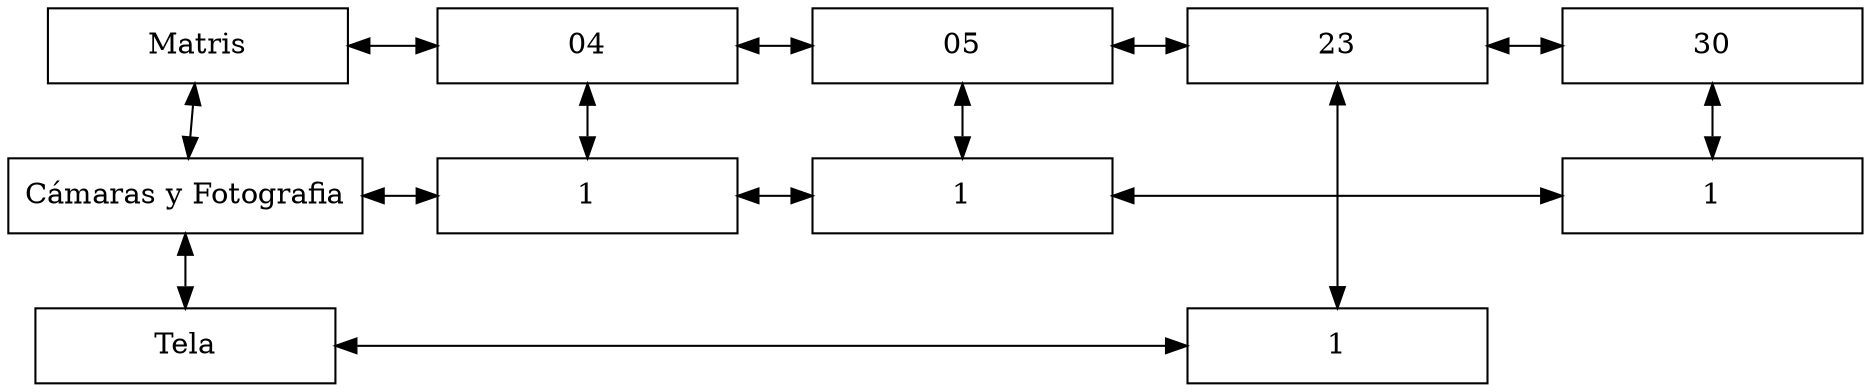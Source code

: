 digraph { 
rankdir = TB; 
node [shape=rectangle, height=0.5, width=2] 
graph[ nodesep = 0.5] 
Matris[label="Matris"] 
nodo04 [label="04"] 
nodo05 [label="05"] 
nodo23 [label="23"] 
nodo30 [label="30"] 
nodoCámaras_y_Fotografia [label="Cámaras y Fotografia"] 
nodoTela [label="Tela"] 
Matris -> nodo04 [dir=both] 
nodo04 -> nodo05 [dir=both] 
nodo05 -> nodo23 [dir=both] 
nodo23 -> nodo30 [dir=both] 
Matris -> nodoCámaras_y_Fotografia [dir=both] 
nodoCámaras_y_Fotografia -> nodoTela [dir=both] 
nodo0y0[label="1"] 
nodo1y0[label="1"] 
nodo2y1[label="1"] 
nodo3y0[label="1"] 
nodo04 -> nodo0y0[dir=both] 
nodo05 -> nodo1y0[dir=both] 
nodo23 -> nodo2y1[dir=both] 
nodo30 -> nodo3y0[dir=both] 
nodoCámaras_y_Fotografia -> nodo0y0[constraint=false, dir=both] 
nodo0y0 -> nodo1y0[constraint=false, dir=both] 
nodo1y0 -> nodo3y0[constraint=false, dir=both] 
nodoTela -> nodo2y1[constraint=false, dir=both] 
{ rank=same; Matris; nodo04; nodo05; nodo23; nodo30} 
{ rank=same;nodoCámaras_y_Fotografia;nodo0y0;nodo1y0;nodo3y0} 
{ rank=same;nodoTela;nodo2y1} 
}